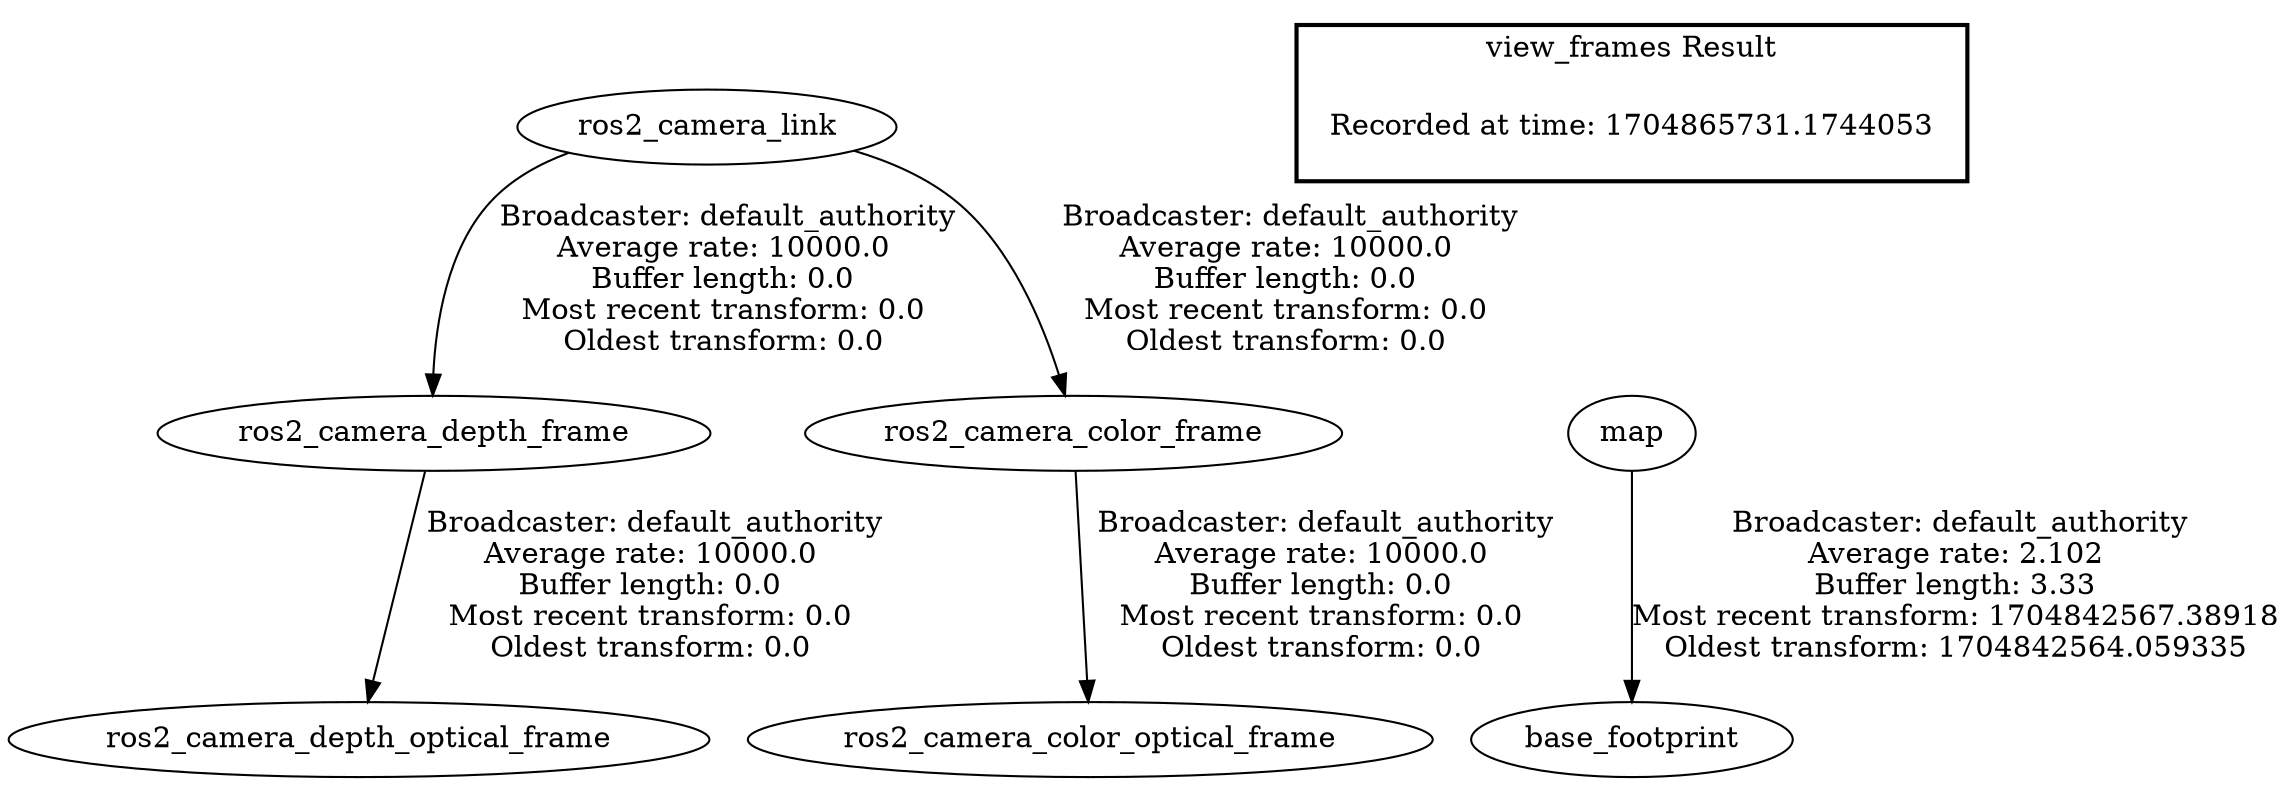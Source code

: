 digraph G {
"ros2_camera_link" -> "ros2_camera_depth_frame"[label=" Broadcaster: default_authority\nAverage rate: 10000.0\nBuffer length: 0.0\nMost recent transform: 0.0\nOldest transform: 0.0\n"];
"ros2_camera_depth_frame" -> "ros2_camera_depth_optical_frame"[label=" Broadcaster: default_authority\nAverage rate: 10000.0\nBuffer length: 0.0\nMost recent transform: 0.0\nOldest transform: 0.0\n"];
"ros2_camera_link" -> "ros2_camera_color_frame"[label=" Broadcaster: default_authority\nAverage rate: 10000.0\nBuffer length: 0.0\nMost recent transform: 0.0\nOldest transform: 0.0\n"];
"ros2_camera_color_frame" -> "ros2_camera_color_optical_frame"[label=" Broadcaster: default_authority\nAverage rate: 10000.0\nBuffer length: 0.0\nMost recent transform: 0.0\nOldest transform: 0.0\n"];
"map" -> "base_footprint"[label=" Broadcaster: default_authority\nAverage rate: 2.102\nBuffer length: 3.33\nMost recent transform: 1704842567.38918\nOldest transform: 1704842564.059335\n"];
edge [style=invis];
 subgraph cluster_legend { style=bold; color=black; label ="view_frames Result";
"Recorded at time: 1704865731.1744053"[ shape=plaintext ] ;
}->"map";
}